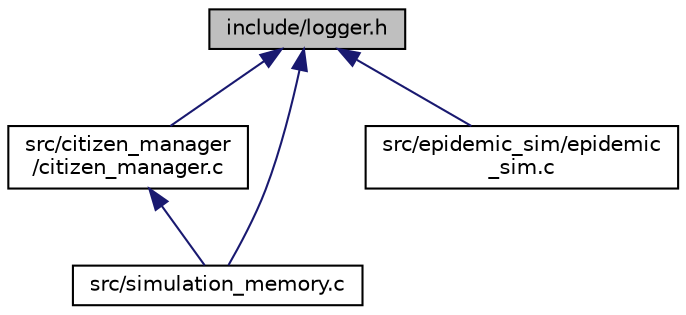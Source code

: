 digraph "include/logger.h"
{
 // LATEX_PDF_SIZE
  edge [fontname="Helvetica",fontsize="10",labelfontname="Helvetica",labelfontsize="10"];
  node [fontname="Helvetica",fontsize="10",shape=record];
  Node1 [label="include/logger.h",height=0.2,width=0.4,color="black", fillcolor="grey75", style="filled", fontcolor="black",tooltip=" "];
  Node1 -> Node2 [dir="back",color="midnightblue",fontsize="10",style="solid",fontname="Helvetica"];
  Node2 [label="src/citizen_manager\l/citizen_manager.c",height=0.2,width=0.4,color="black", fillcolor="white", style="filled",URL="$citizen__manager_8c.html",tooltip="Manage and handle threads as citizen to implement their behaviors."];
  Node2 -> Node3 [dir="back",color="midnightblue",fontsize="10",style="solid",fontname="Helvetica"];
  Node3 [label="src/simulation_memory.c",height=0.2,width=0.4,color="black", fillcolor="white", style="filled",URL="$simulation__memory_8c.html",tooltip="Implements function used to work on the shared memory."];
  Node1 -> Node4 [dir="back",color="midnightblue",fontsize="10",style="solid",fontname="Helvetica"];
  Node4 [label="src/epidemic_sim/epidemic\l_sim.c",height=0.2,width=0.4,color="black", fillcolor="white", style="filled",URL="$epidemic__sim_8c.html",tooltip="Manage the epidemic simulation, create the shared memory, manage processus and semaphores."];
  Node1 -> Node3 [dir="back",color="midnightblue",fontsize="10",style="solid",fontname="Helvetica"];
}
